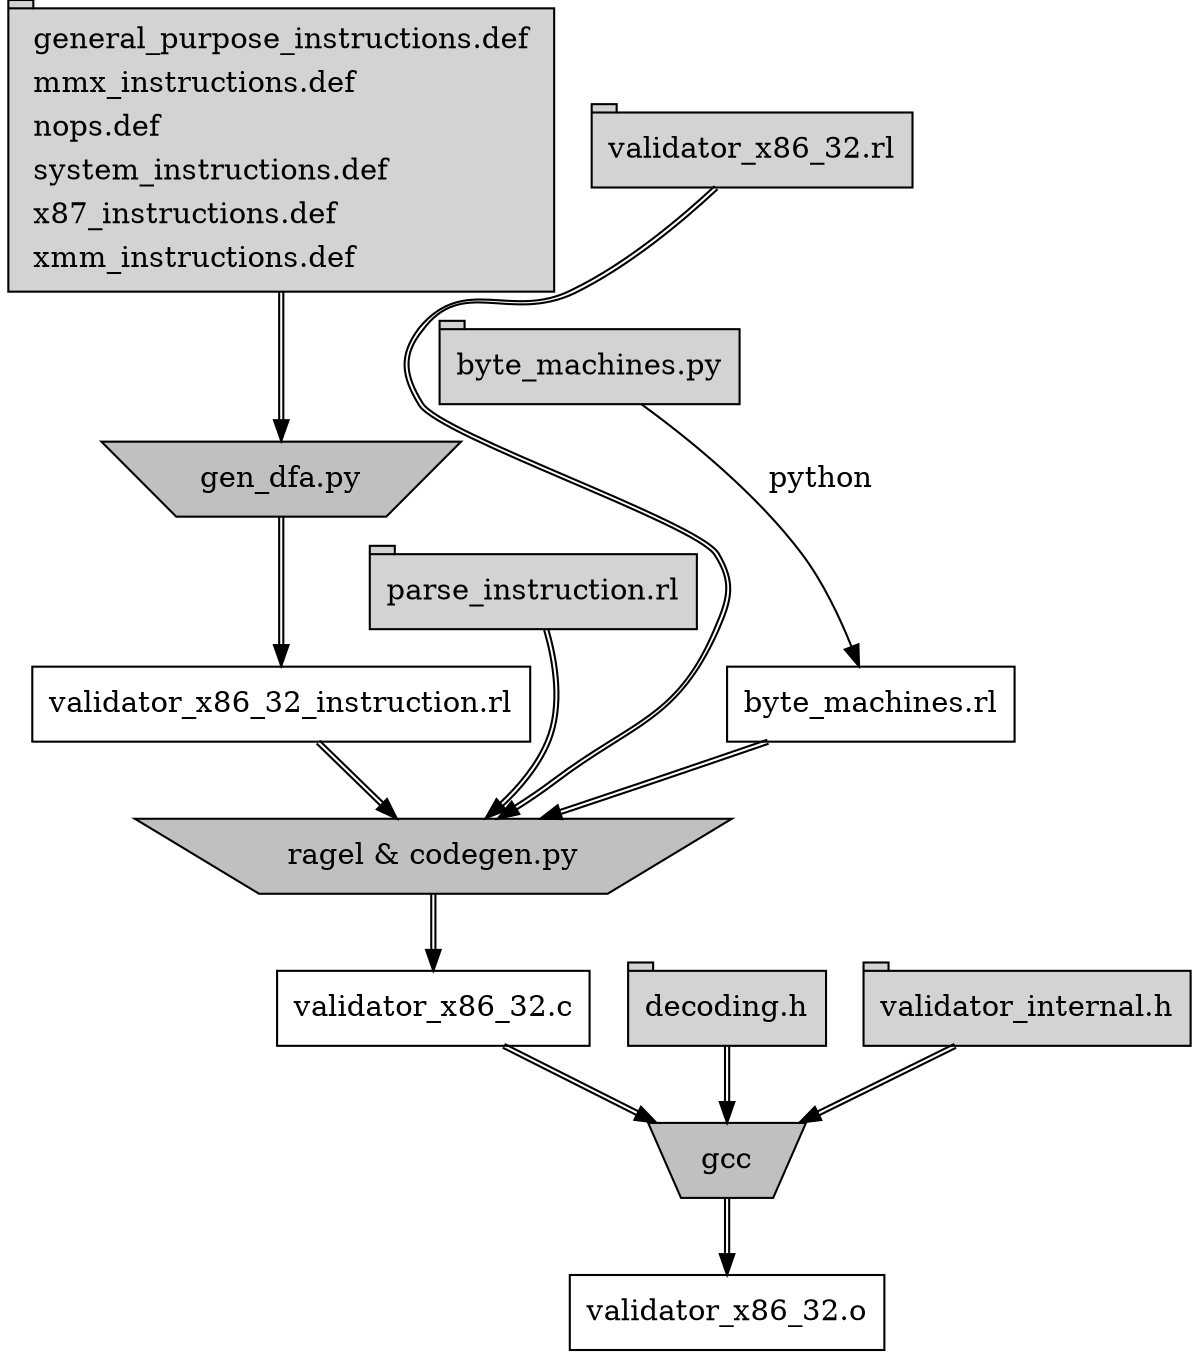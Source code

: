 digraph files32 {
	node [shape=tab];
	def_files [label=<
	  <table border="0">
	    <tr><td align="left">general_purpose_instructions.def</td></tr>
	    <tr><td align="left">mmx_instructions.def</td></tr>
	    <tr><td align="left">nops.def</td></tr>
	    <tr><td align="left">system_instructions.def</td></tr>
	    <tr><td align="left">x87_instructions.def</td></tr>
	    <tr><td align="left">xmm_instructions.def</td></tr></table>
	> style="filled" fillcolor="lightgray"];
	byte_machines_py [label="byte_machines.py" style="filled" fillcolor="lightgray"];
	parse_instruction_rl [label="parse_instruction.rl" style="filled" fillcolor="lightgray"];
	validator_x86_32_rl [label="validator_x86_32.rl" style="filled" fillcolor="lightgray"];
	decoding_h [label="decoding.h" style="filled" fillcolor="lightgray"];
	validator_internal_h [label="validator_internal.h" style="filled" fillcolor="lightgray"];
	node [shape="invtrapezium"];
	gen_dfa [label="gen_dfa.py" style="filled" fillcolor="gray"];
	ragel [label="ragel & codegen.py" style="filled" fillcolor="gray"];
	gcc [label="gcc" style="filled" fillcolor="gray"];
	node [shape=rect];
	validator_x86_32_c [label="validator_x86_32.c"];
	validator_x86_32_instruction_rl [label="validator_x86_32_instruction.rl"];
	byte_machines_rl [label="byte_machines.rl"];
	validator_x86_32_o [label="validator_x86_32.o"];
	def_files -> gen_dfa [color="black:black"];
	gen_dfa -> validator_x86_32_instruction_rl [color="black:black"];
	byte_machines_py -> byte_machines_rl [label="python" weight="0"];
	byte_machines_rl -> ragel [color="black:black"];
	parse_instruction_rl -> ragel [color="black:black" weight="0"];
	validator_x86_32_rl -> ragel [color="black:black" weight="0"];
	validator_x86_32_instruction_rl -> ragel [color="black:black"];
	ragel -> validator_x86_32_c [color="black:black"];
	validator_x86_32_c -> gcc [color="black:black"];
	decoding_h -> gcc [color="black:black"];
	validator_internal_h -> gcc [color="black:black"];
	gcc -> validator_x86_32_o [color="black:black"];
}

